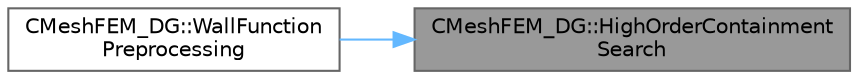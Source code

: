 digraph "CMeshFEM_DG::HighOrderContainmentSearch"
{
 // LATEX_PDF_SIZE
  bgcolor="transparent";
  edge [fontname=Helvetica,fontsize=10,labelfontname=Helvetica,labelfontsize=10];
  node [fontname=Helvetica,fontsize=10,shape=box,height=0.2,width=0.4];
  rankdir="RL";
  Node1 [id="Node000001",label="CMeshFEM_DG::HighOrderContainment\lSearch",height=0.2,width=0.4,color="gray40", fillcolor="grey60", style="filled", fontcolor="black",tooltip="Function, which computes the parametric coordinates of the given Cartesian coordinates inside the giv..."];
  Node1 -> Node2 [id="edge1_Node000001_Node000002",dir="back",color="steelblue1",style="solid",tooltip=" "];
  Node2 [id="Node000002",label="CMeshFEM_DG::WallFunction\lPreprocessing",height=0.2,width=0.4,color="grey40", fillcolor="white", style="filled",URL="$classCMeshFEM__DG.html#a098dcce939b1b802fc8946cbd4d9d0c6",tooltip="Function, which carries out the preprocessing tasks when wall functions are used."];
}
